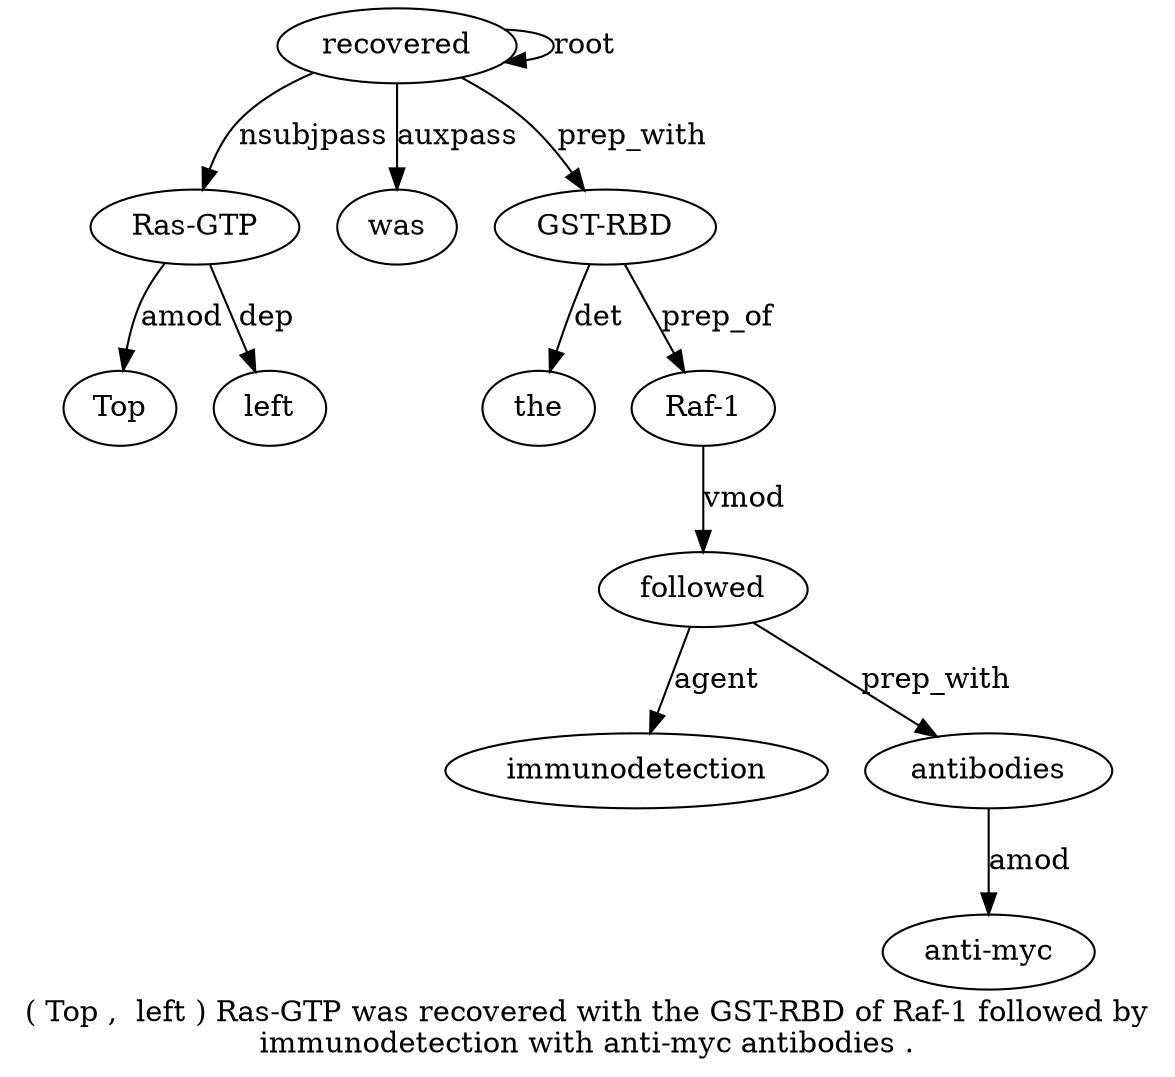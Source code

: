 digraph "( Top ,  left ) Ras-GTP was recovered with the GST-RBD of Raf-1 followed by immunodetection with anti-myc antibodies ." {
label="( Top ,  left ) Ras-GTP was recovered with the GST-RBD of Raf-1 followed by
immunodetection with anti-myc antibodies .";
"Ras-GTP6" [style=filled, fillcolor=white, label="Ras-GTP"];
Top2 [style=filled, fillcolor=white, label=Top];
"Ras-GTP6" -> Top2  [label=amod];
left4 [style=filled, fillcolor=white, label=left];
"Ras-GTP6" -> left4  [label=dep];
recovered8 [style=filled, fillcolor=white, label=recovered];
recovered8 -> "Ras-GTP6"  [label=nsubjpass];
was7 [style=filled, fillcolor=white, label=was];
recovered8 -> was7  [label=auxpass];
recovered8 -> recovered8  [label=root];
"GST-RBD11" [style=filled, fillcolor=white, label="GST-RBD"];
the10 [style=filled, fillcolor=white, label=the];
"GST-RBD11" -> the10  [label=det];
recovered8 -> "GST-RBD11"  [label=prep_with];
"Raf-13" [style=filled, fillcolor=white, label="Raf-1"];
"GST-RBD11" -> "Raf-13"  [label=prep_of];
followed14 [style=filled, fillcolor=white, label=followed];
"Raf-13" -> followed14  [label=vmod];
immunodetection16 [style=filled, fillcolor=white, label=immunodetection];
followed14 -> immunodetection16  [label=agent];
antibodies19 [style=filled, fillcolor=white, label=antibodies];
"anti-myc18" [style=filled, fillcolor=white, label="anti-myc"];
antibodies19 -> "anti-myc18"  [label=amod];
followed14 -> antibodies19  [label=prep_with];
}
